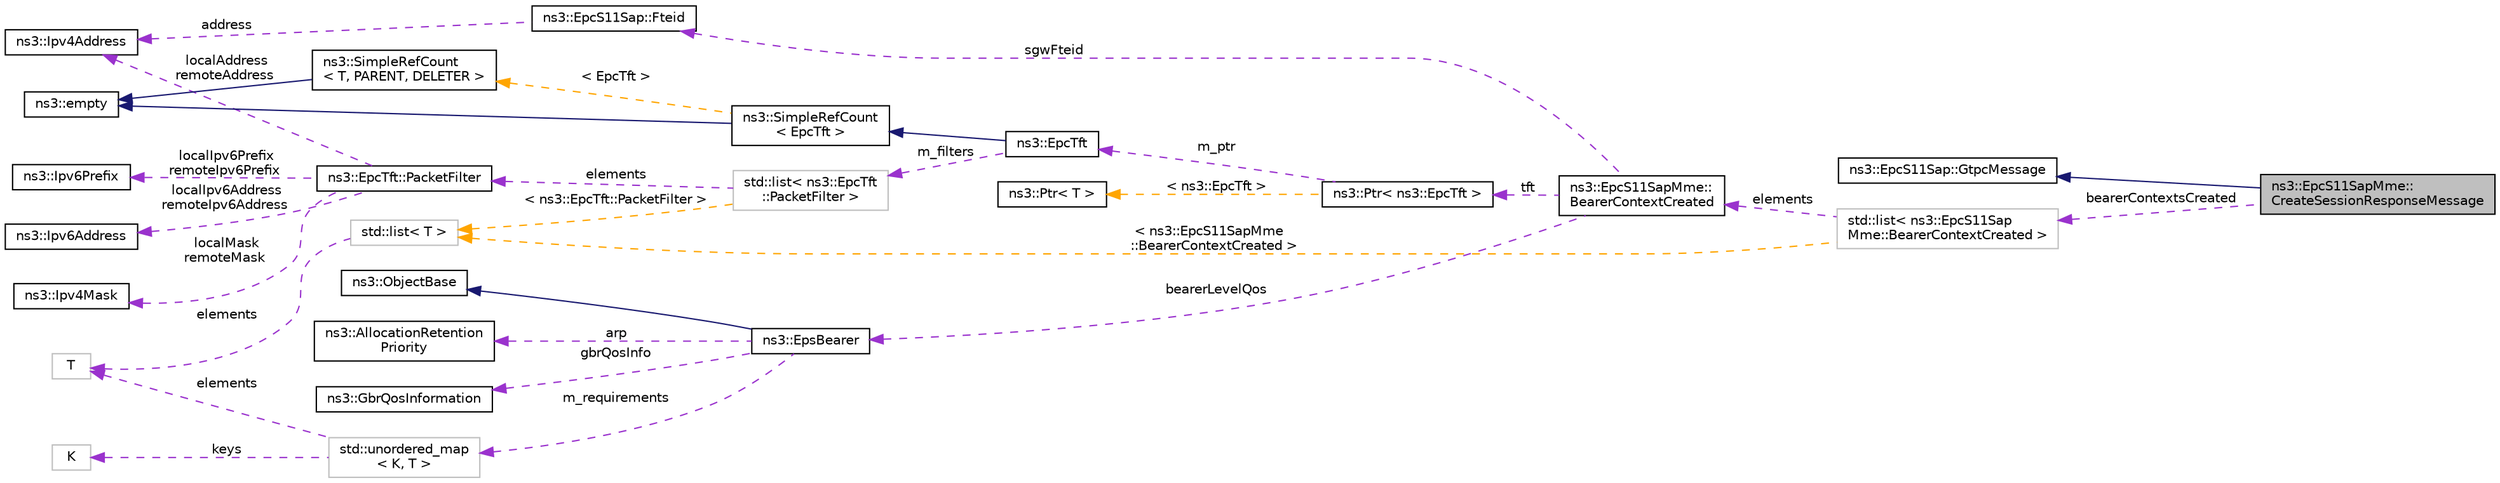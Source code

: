 digraph "ns3::EpcS11SapMme::CreateSessionResponseMessage"
{
 // LATEX_PDF_SIZE
  edge [fontname="Helvetica",fontsize="10",labelfontname="Helvetica",labelfontsize="10"];
  node [fontname="Helvetica",fontsize="10",shape=record];
  rankdir="LR";
  Node1 [label="ns3::EpcS11SapMme::\lCreateSessionResponseMessage",height=0.2,width=0.4,color="black", fillcolor="grey75", style="filled", fontcolor="black",tooltip="Create Session Response message, see 3GPP TS 29.274 7.2.2."];
  Node2 -> Node1 [dir="back",color="midnightblue",fontsize="10",style="solid",fontname="Helvetica"];
  Node2 [label="ns3::EpcS11Sap::GtpcMessage",height=0.2,width=0.4,color="black", fillcolor="white", style="filled",URL="$structns3_1_1_epc_s11_sap_1_1_gtpc_message.html",tooltip="GTPC message."];
  Node3 -> Node1 [dir="back",color="darkorchid3",fontsize="10",style="dashed",label=" bearerContextsCreated" ,fontname="Helvetica"];
  Node3 [label="std::list\< ns3::EpcS11Sap\lMme::BearerContextCreated \>",height=0.2,width=0.4,color="grey75", fillcolor="white", style="filled",tooltip=" "];
  Node4 -> Node3 [dir="back",color="darkorchid3",fontsize="10",style="dashed",label=" elements" ,fontname="Helvetica"];
  Node4 [label="ns3::EpcS11SapMme::\lBearerContextCreated",height=0.2,width=0.4,color="black", fillcolor="white", style="filled",URL="$structns3_1_1_epc_s11_sap_mme_1_1_bearer_context_created.html",tooltip="3GPP TS 29.274 version 8.3.1 Release 8 section 8.28"];
  Node5 -> Node4 [dir="back",color="darkorchid3",fontsize="10",style="dashed",label=" sgwFteid" ,fontname="Helvetica"];
  Node5 [label="ns3::EpcS11Sap::Fteid",height=0.2,width=0.4,color="black", fillcolor="white", style="filled",URL="$structns3_1_1_epc_s11_sap_1_1_fteid.html",tooltip="Fully-qualified TEID, see 3GPP TS 29.274 section 8.22."];
  Node6 -> Node5 [dir="back",color="darkorchid3",fontsize="10",style="dashed",label=" address" ,fontname="Helvetica"];
  Node6 [label="ns3::Ipv4Address",height=0.2,width=0.4,color="black", fillcolor="white", style="filled",URL="$classns3_1_1_ipv4_address.html",tooltip="Ipv4 addresses are stored in host order in this class."];
  Node7 -> Node4 [dir="back",color="darkorchid3",fontsize="10",style="dashed",label=" tft" ,fontname="Helvetica"];
  Node7 [label="ns3::Ptr\< ns3::EpcTft \>",height=0.2,width=0.4,color="black", fillcolor="white", style="filled",URL="$classns3_1_1_ptr.html",tooltip=" "];
  Node8 -> Node7 [dir="back",color="darkorchid3",fontsize="10",style="dashed",label=" m_ptr" ,fontname="Helvetica"];
  Node8 [label="ns3::EpcTft",height=0.2,width=0.4,color="black", fillcolor="white", style="filled",URL="$classns3_1_1_epc_tft.html",tooltip="This class implements the EPS bearer Traffic Flow Template (TFT), which is the set of all packet filt..."];
  Node9 -> Node8 [dir="back",color="midnightblue",fontsize="10",style="solid",fontname="Helvetica"];
  Node9 [label="ns3::SimpleRefCount\l\< EpcTft \>",height=0.2,width=0.4,color="black", fillcolor="white", style="filled",URL="$classns3_1_1_simple_ref_count.html",tooltip=" "];
  Node10 -> Node9 [dir="back",color="midnightblue",fontsize="10",style="solid",fontname="Helvetica"];
  Node10 [label="ns3::empty",height=0.2,width=0.4,color="black", fillcolor="white", style="filled",URL="$classns3_1_1empty.html",tooltip="make Callback use a separate empty type"];
  Node11 -> Node9 [dir="back",color="orange",fontsize="10",style="dashed",label=" \< EpcTft \>" ,fontname="Helvetica"];
  Node11 [label="ns3::SimpleRefCount\l\< T, PARENT, DELETER \>",height=0.2,width=0.4,color="black", fillcolor="white", style="filled",URL="$classns3_1_1_simple_ref_count.html",tooltip="A template-based reference counting class."];
  Node10 -> Node11 [dir="back",color="midnightblue",fontsize="10",style="solid",fontname="Helvetica"];
  Node12 -> Node8 [dir="back",color="darkorchid3",fontsize="10",style="dashed",label=" m_filters" ,fontname="Helvetica"];
  Node12 [label="std::list\< ns3::EpcTft\l::PacketFilter \>",height=0.2,width=0.4,color="grey75", fillcolor="white", style="filled",tooltip=" "];
  Node13 -> Node12 [dir="back",color="darkorchid3",fontsize="10",style="dashed",label=" elements" ,fontname="Helvetica"];
  Node13 [label="ns3::EpcTft::PacketFilter",height=0.2,width=0.4,color="black", fillcolor="white", style="filled",URL="$structns3_1_1_epc_tft_1_1_packet_filter.html",tooltip="Implement the data structure representing a TrafficFlowTemplate Packet Filter."];
  Node14 -> Node13 [dir="back",color="darkorchid3",fontsize="10",style="dashed",label=" localIpv6Prefix\nremoteIpv6Prefix" ,fontname="Helvetica"];
  Node14 [label="ns3::Ipv6Prefix",height=0.2,width=0.4,color="black", fillcolor="white", style="filled",URL="$classns3_1_1_ipv6_prefix.html",tooltip="Describes an IPv6 prefix."];
  Node15 -> Node13 [dir="back",color="darkorchid3",fontsize="10",style="dashed",label=" localIpv6Address\nremoteIpv6Address" ,fontname="Helvetica"];
  Node15 [label="ns3::Ipv6Address",height=0.2,width=0.4,color="black", fillcolor="white", style="filled",URL="$classns3_1_1_ipv6_address.html",tooltip="Describes an IPv6 address."];
  Node16 -> Node13 [dir="back",color="darkorchid3",fontsize="10",style="dashed",label=" localMask\nremoteMask" ,fontname="Helvetica"];
  Node16 [label="ns3::Ipv4Mask",height=0.2,width=0.4,color="black", fillcolor="white", style="filled",URL="$classns3_1_1_ipv4_mask.html",tooltip="a class to represent an Ipv4 address mask"];
  Node6 -> Node13 [dir="back",color="darkorchid3",fontsize="10",style="dashed",label=" localAddress\nremoteAddress" ,fontname="Helvetica"];
  Node17 -> Node12 [dir="back",color="orange",fontsize="10",style="dashed",label=" \< ns3::EpcTft::PacketFilter \>" ,fontname="Helvetica"];
  Node17 [label="std::list\< T \>",height=0.2,width=0.4,color="grey75", fillcolor="white", style="filled",tooltip=" "];
  Node18 -> Node17 [dir="back",color="darkorchid3",fontsize="10",style="dashed",label=" elements" ,fontname="Helvetica"];
  Node18 [label="T",height=0.2,width=0.4,color="grey75", fillcolor="white", style="filled",tooltip=" "];
  Node19 -> Node7 [dir="back",color="orange",fontsize="10",style="dashed",label=" \< ns3::EpcTft \>" ,fontname="Helvetica"];
  Node19 [label="ns3::Ptr\< T \>",height=0.2,width=0.4,color="black", fillcolor="white", style="filled",URL="$classns3_1_1_ptr.html",tooltip="Smart pointer class similar to boost::intrusive_ptr."];
  Node20 -> Node4 [dir="back",color="darkorchid3",fontsize="10",style="dashed",label=" bearerLevelQos" ,fontname="Helvetica"];
  Node20 [label="ns3::EpsBearer",height=0.2,width=0.4,color="black", fillcolor="white", style="filled",URL="$classns3_1_1_eps_bearer.html",tooltip="This class contains the specification of EPS Bearers."];
  Node21 -> Node20 [dir="back",color="midnightblue",fontsize="10",style="solid",fontname="Helvetica"];
  Node21 [label="ns3::ObjectBase",height=0.2,width=0.4,color="black", fillcolor="white", style="filled",URL="$classns3_1_1_object_base.html",tooltip="Anchor the ns-3 type and attribute system."];
  Node22 -> Node20 [dir="back",color="darkorchid3",fontsize="10",style="dashed",label=" arp" ,fontname="Helvetica"];
  Node22 [label="ns3::AllocationRetention\lPriority",height=0.2,width=0.4,color="black", fillcolor="white", style="filled",URL="$structns3_1_1_allocation_retention_priority.html",tooltip="3GPP 23.203 Section 6.1.7.3 Allocation and Retention Priority characteristics"];
  Node23 -> Node20 [dir="back",color="darkorchid3",fontsize="10",style="dashed",label=" gbrQosInfo" ,fontname="Helvetica"];
  Node23 [label="ns3::GbrQosInformation",height=0.2,width=0.4,color="black", fillcolor="white", style="filled",URL="$structns3_1_1_gbr_qos_information.html",tooltip="3GPP TS 36.413 9.2.1.18 GBR QoS Information"];
  Node24 -> Node20 [dir="back",color="darkorchid3",fontsize="10",style="dashed",label=" m_requirements" ,fontname="Helvetica"];
  Node24 [label="std::unordered_map\l\< K, T \>",height=0.2,width=0.4,color="grey75", fillcolor="white", style="filled",tooltip=" "];
  Node25 -> Node24 [dir="back",color="darkorchid3",fontsize="10",style="dashed",label=" keys" ,fontname="Helvetica"];
  Node25 [label="K",height=0.2,width=0.4,color="grey75", fillcolor="white", style="filled",tooltip=" "];
  Node18 -> Node24 [dir="back",color="darkorchid3",fontsize="10",style="dashed",label=" elements" ,fontname="Helvetica"];
  Node17 -> Node3 [dir="back",color="orange",fontsize="10",style="dashed",label=" \< ns3::EpcS11SapMme\l::BearerContextCreated \>" ,fontname="Helvetica"];
}
